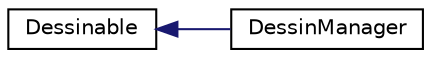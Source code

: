 digraph "Graphical Class Hierarchy"
{
  edge [fontname="Helvetica",fontsize="10",labelfontname="Helvetica",labelfontsize="10"];
  node [fontname="Helvetica",fontsize="10",shape=record];
  rankdir="LR";
  Node1 [label="Dessinable",height=0.2,width=0.4,color="black", fillcolor="white", style="filled",URL="$class_dessinable.html",tooltip="The Dessinable class Il s&#39;agit d&#39;une interface décrivant le comportement que doivent avoir les classe..."];
  Node1 -> Node2 [dir="back",color="midnightblue",fontsize="10",style="solid",fontname="Helvetica"];
  Node2 [label="DessinManager",height=0.2,width=0.4,color="black", fillcolor="white", style="filled",URL="$class_dessin_manager.html",tooltip="The DessinManager class Cette classe est chargé de dessiner les formes géometriques. Le dessin est fait en envoyant les formes géometriques à un serveur distant afin que celui-ci dessine. "];
}
